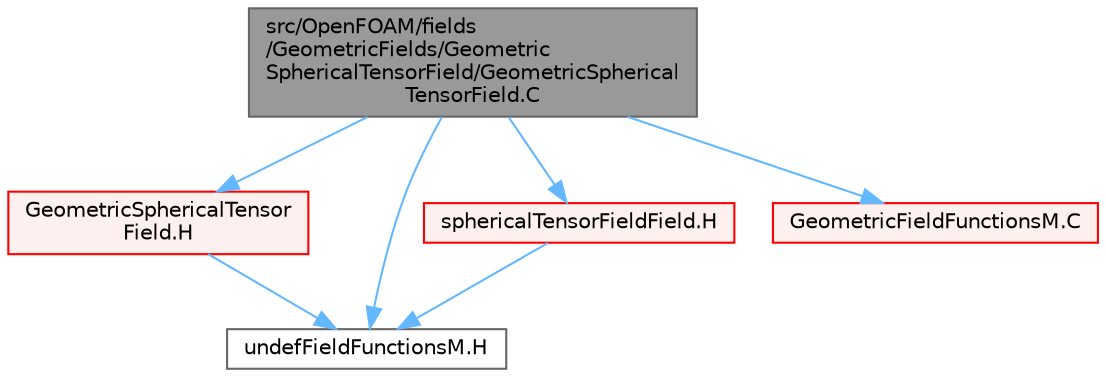 digraph "src/OpenFOAM/fields/GeometricFields/GeometricSphericalTensorField/GeometricSphericalTensorField.C"
{
 // LATEX_PDF_SIZE
  bgcolor="transparent";
  edge [fontname=Helvetica,fontsize=10,labelfontname=Helvetica,labelfontsize=10];
  node [fontname=Helvetica,fontsize=10,shape=box,height=0.2,width=0.4];
  Node1 [id="Node000001",label="src/OpenFOAM/fields\l/GeometricFields/Geometric\lSphericalTensorField/GeometricSpherical\lTensorField.C",height=0.2,width=0.4,color="gray40", fillcolor="grey60", style="filled", fontcolor="black",tooltip=" "];
  Node1 -> Node2 [id="edge1_Node000001_Node000002",color="steelblue1",style="solid",tooltip=" "];
  Node2 [id="Node000002",label="GeometricSphericalTensor\lField.H",height=0.2,width=0.4,color="red", fillcolor="#FFF0F0", style="filled",URL="$GeometricSphericalTensorField_8H.html",tooltip="SphericalTensor specific part of the implementation of GeometricField."];
  Node2 -> Node177 [id="edge2_Node000002_Node000177",color="steelblue1",style="solid",tooltip=" "];
  Node177 [id="Node000177",label="undefFieldFunctionsM.H",height=0.2,width=0.4,color="grey40", fillcolor="white", style="filled",URL="$undefFieldFunctionsM_8H.html",tooltip=" "];
  Node1 -> Node251 [id="edge3_Node000001_Node000251",color="steelblue1",style="solid",tooltip=" "];
  Node251 [id="Node000251",label="sphericalTensorFieldField.H",height=0.2,width=0.4,color="red", fillcolor="#FFF0F0", style="filled",URL="$sphericalTensorFieldField_8H.html",tooltip="Specialisation of FieldField<Field, T> for sphericalTensor."];
  Node251 -> Node177 [id="edge4_Node000251_Node000177",color="steelblue1",style="solid",tooltip=" "];
  Node1 -> Node252 [id="edge5_Node000001_Node000252",color="steelblue1",style="solid",tooltip=" "];
  Node252 [id="Node000252",label="GeometricFieldFunctionsM.C",height=0.2,width=0.4,color="red", fillcolor="#FFF0F0", style="filled",URL="$GeometricFieldFunctionsM_8C.html",tooltip=" "];
  Node1 -> Node177 [id="edge6_Node000001_Node000177",color="steelblue1",style="solid",tooltip=" "];
}
